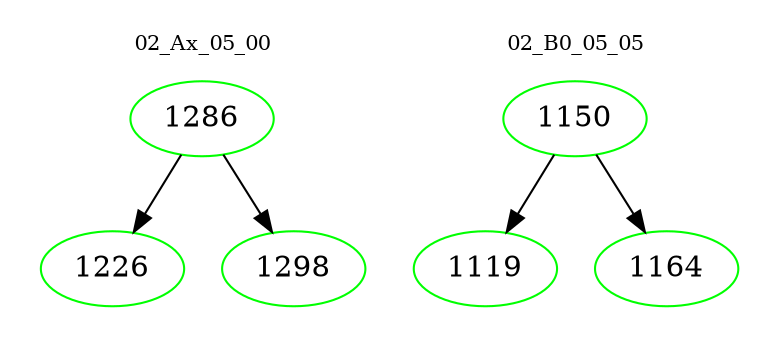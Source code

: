 digraph{
subgraph cluster_0 {
color = white
label = "02_Ax_05_00";
fontsize=10;
T0_1286 [label="1286", color="green"]
T0_1286 -> T0_1226 [color="black"]
T0_1226 [label="1226", color="green"]
T0_1286 -> T0_1298 [color="black"]
T0_1298 [label="1298", color="green"]
}
subgraph cluster_1 {
color = white
label = "02_B0_05_05";
fontsize=10;
T1_1150 [label="1150", color="green"]
T1_1150 -> T1_1119 [color="black"]
T1_1119 [label="1119", color="green"]
T1_1150 -> T1_1164 [color="black"]
T1_1164 [label="1164", color="green"]
}
}
